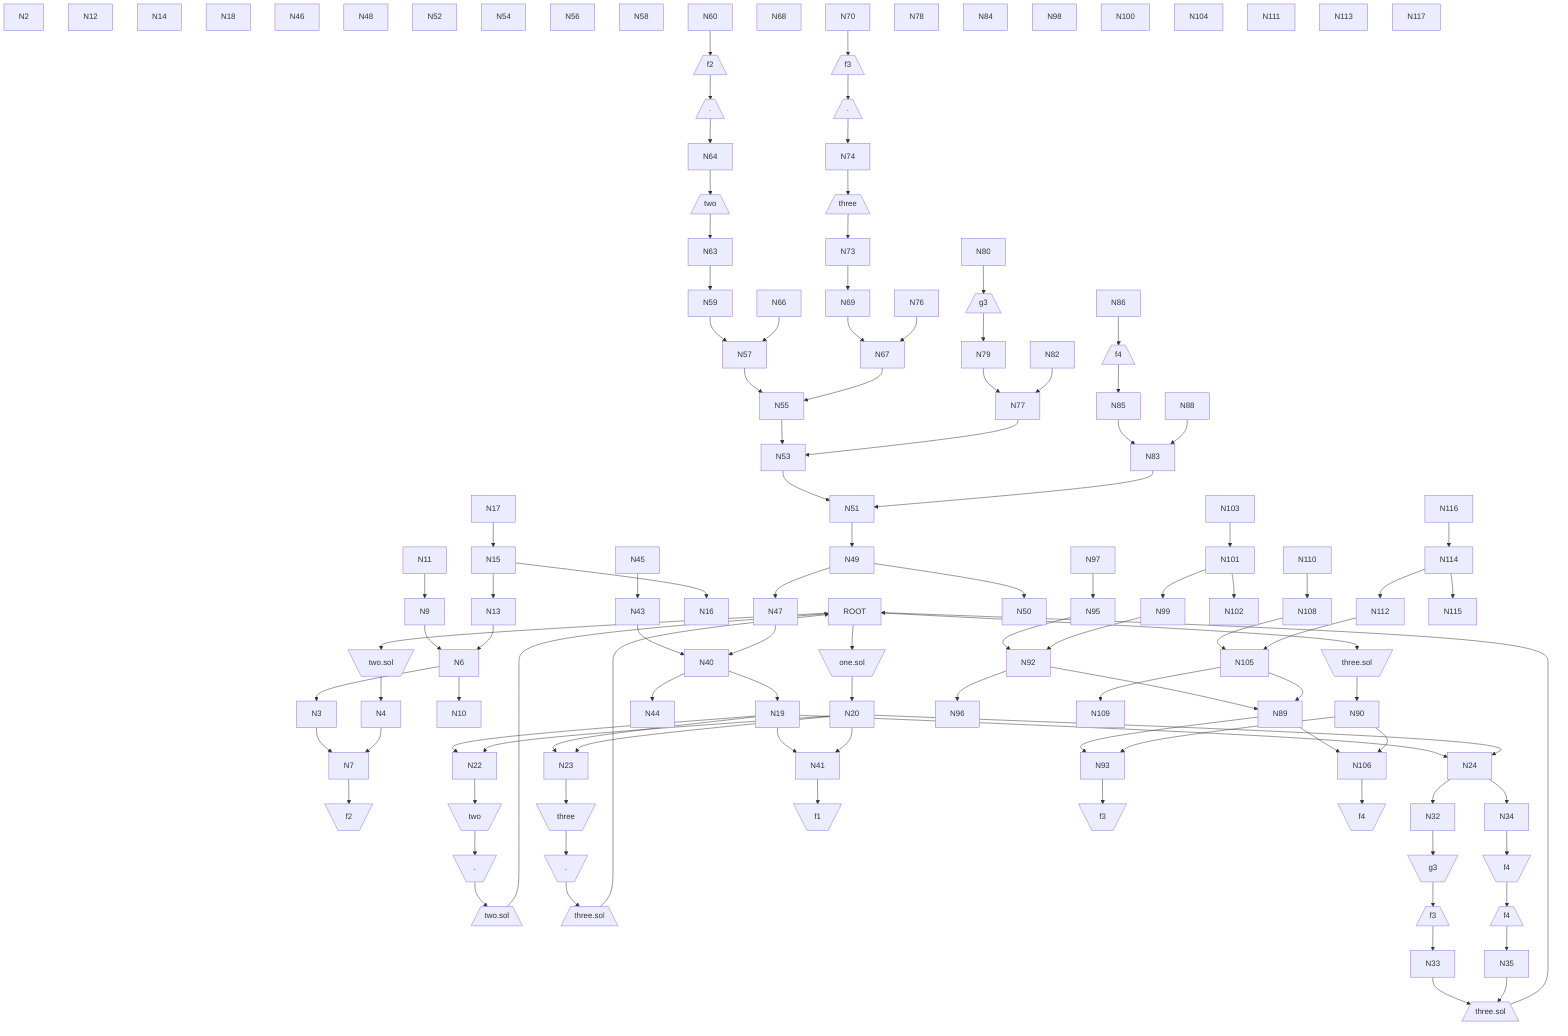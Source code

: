 graph TD
	N1[ROOT]
	N1 --> N5
	N1 --> N21
	N1 --> N91
	N2
	N3
	N3 --> N7
	N4
	N4 --> N7
	N5[\two.sol/]
	N5 --> N4
	N6
	N6 --> N3
	N6 --> N10
	N7
	N7 --> N8
	N8[\f2/]
	N9
	N9 --> N6
	N10
	N11
	N11 --> N9
	N12
	N13
	N13 --> N6
	N14
	N15
	N15 --> N13
	N15 --> N16
	N16
	N17
	N17 --> N15
	N18
	N19
	N19 --> N22
	N19 --> N23
	N19 --> N24
	N19 --> N41
	N20
	N20 --> N22
	N20 --> N23
	N20 --> N24
	N20 --> N41
	N21[\one.sol/]
	N21 --> N20
	N22
	N22 --> N26
	N23
	N23 --> N29
	N24
	N24 --> N32
	N24 --> N34
	N25[/two.sol\]
	N25 --> N1
	N26[\two/]
	N26 --> N27
	N27[\./]
	N27 --> N25
	N28[/three.sol\]
	N28 --> N1
	N29[\three/]
	N29 --> N30
	N30[\./]
	N30 --> N28
	N31[/three.sol\]
	N31 --> N1
	N32
	N32 --> N36
	N33
	N33 --> N31
	N34
	N34 --> N38
	N35
	N35 --> N31
	N36[\g3/]
	N36 --> N37
	N37[/f3\]
	N37 --> N33
	N38[\f4/]
	N38 --> N39
	N39[/f4\]
	N39 --> N35
	N40
	N40 --> N19
	N40 --> N44
	N41
	N41 --> N42
	N42[\f1/]
	N43
	N43 --> N40
	N44
	N45
	N45 --> N43
	N46
	N47
	N47 --> N40
	N48
	N49
	N49 --> N47
	N49 --> N50
	N50
	N51
	N51 --> N49
	N52
	N53
	N53 --> N51
	N54
	N55
	N55 --> N53
	N56
	N57
	N57 --> N55
	N58
	N59
	N59 --> N57
	N60
	N60 --> N61
	N61[/f2\]
	N61 --> N62
	N62[/.\]
	N62 --> N64
	N63
	N63 --> N59
	N64
	N64 --> N65
	N65[/two\]
	N65 --> N63
	N66
	N66 --> N57
	N67
	N67 --> N55
	N68
	N69
	N69 --> N67
	N70
	N70 --> N71
	N71[/f3\]
	N71 --> N72
	N72[/.\]
	N72 --> N74
	N73
	N73 --> N69
	N74
	N74 --> N75
	N75[/three\]
	N75 --> N73
	N76
	N76 --> N67
	N77
	N77 --> N53
	N78
	N79
	N79 --> N77
	N80
	N80 --> N81
	N81[/g3\]
	N81 --> N79
	N82
	N82 --> N77
	N83
	N83 --> N51
	N84
	N85
	N85 --> N83
	N86
	N86 --> N87
	N87[/f4\]
	N87 --> N85
	N88
	N88 --> N83
	N89
	N89 --> N93
	N89 --> N106
	N90
	N90 --> N93
	N90 --> N106
	N91[\three.sol/]
	N91 --> N90
	N92
	N92 --> N89
	N92 --> N96
	N93
	N93 --> N94
	N94[\f3/]
	N95
	N95 --> N92
	N96
	N97
	N97 --> N95
	N98
	N99
	N99 --> N92
	N100
	N101
	N101 --> N99
	N101 --> N102
	N102
	N103
	N103 --> N101
	N104
	N105
	N105 --> N89
	N105 --> N109
	N106
	N106 --> N107
	N107[\f4/]
	N108
	N108 --> N105
	N109
	N110
	N110 --> N108
	N111
	N112
	N112 --> N105
	N113
	N114
	N114 --> N112
	N114 --> N115
	N115
	N116
	N116 --> N114
	N117